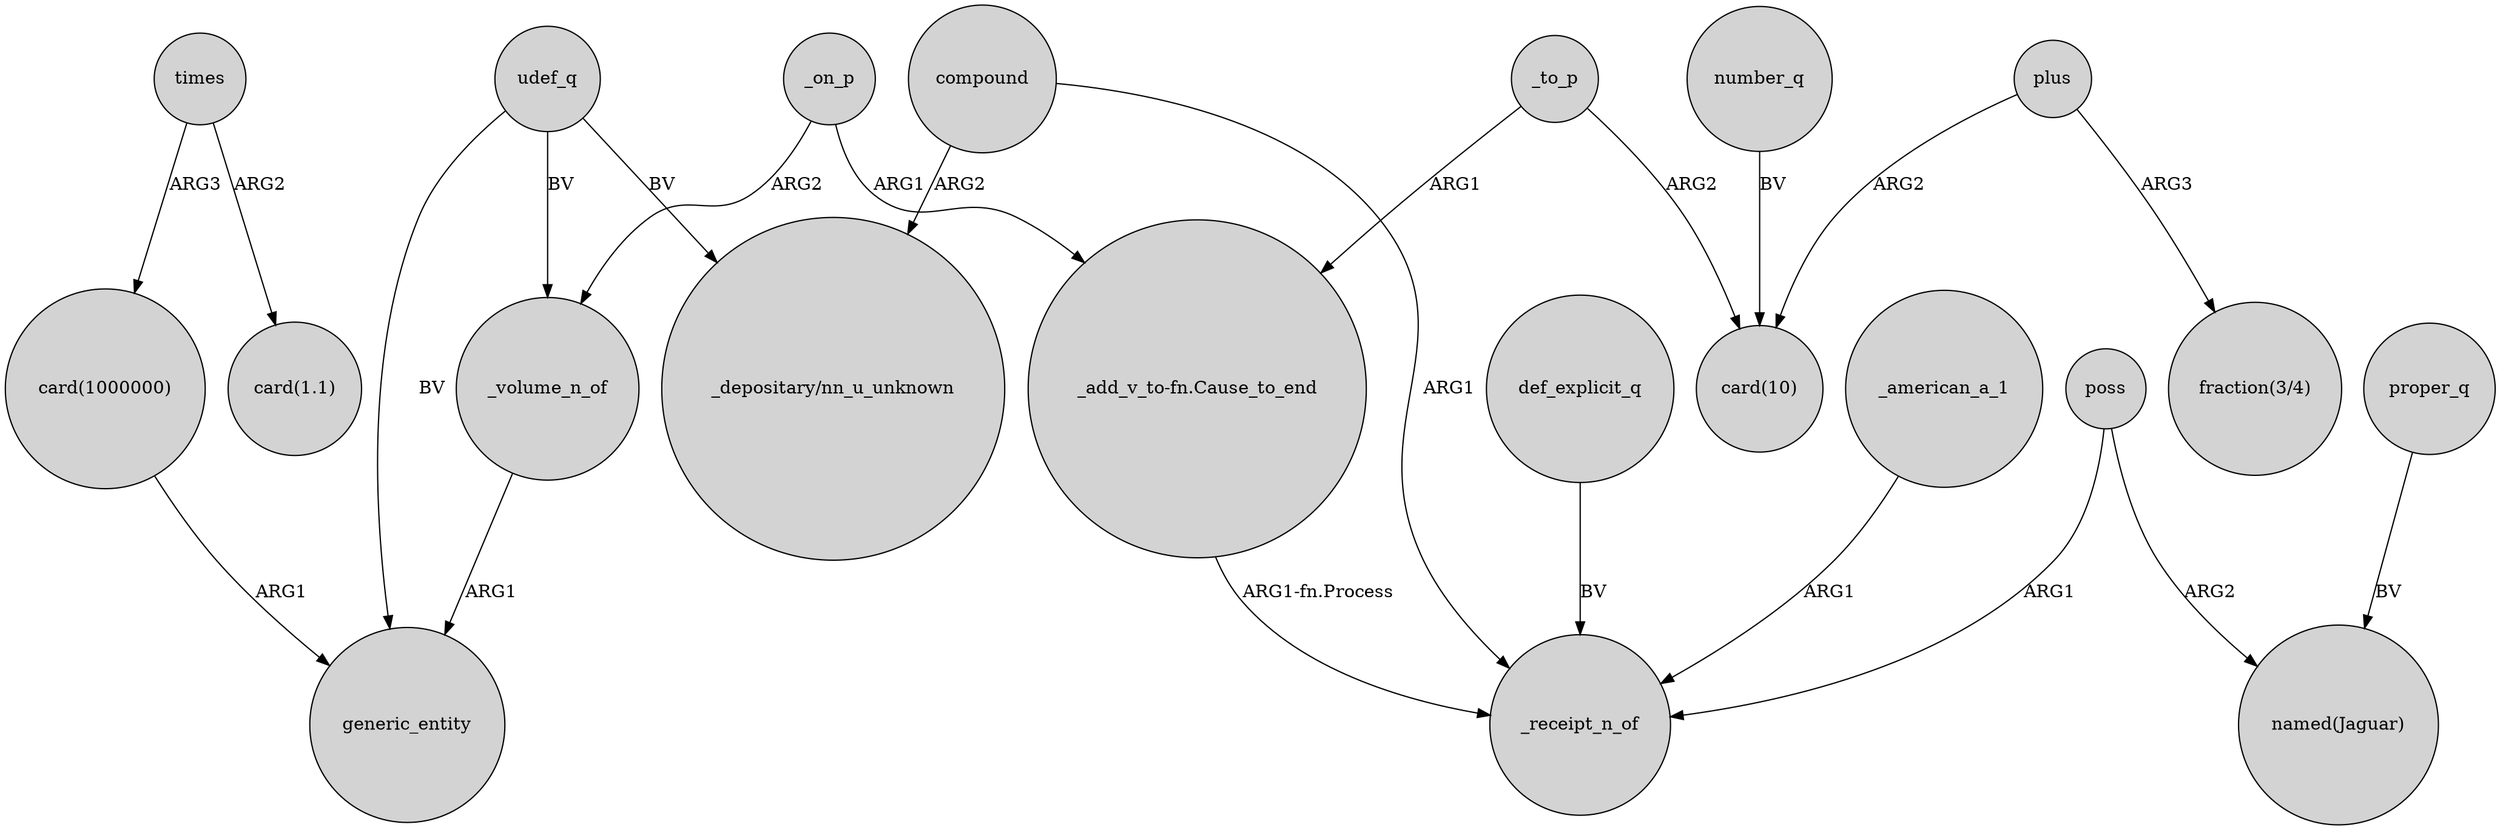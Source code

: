 digraph {
	node [shape=circle style=filled]
	udef_q -> "_depositary/nn_u_unknown" [label=BV]
	compound -> "_depositary/nn_u_unknown" [label=ARG2]
	times -> "card(1000000)" [label=ARG3]
	udef_q -> _volume_n_of [label=BV]
	udef_q -> generic_entity [label=BV]
	"card(1000000)" -> generic_entity [label=ARG1]
	compound -> _receipt_n_of [label=ARG1]
	times -> "card(1.1)" [label=ARG2]
	_to_p -> "_add_v_to-fn.Cause_to_end" [label=ARG1]
	_american_a_1 -> _receipt_n_of [label=ARG1]
	poss -> "named(Jaguar)" [label=ARG2]
	proper_q -> "named(Jaguar)" [label=BV]
	"_add_v_to-fn.Cause_to_end" -> _receipt_n_of [label="ARG1-fn.Process"]
	_on_p -> _volume_n_of [label=ARG2]
	number_q -> "card(10)" [label=BV]
	plus -> "fraction(3/4)" [label=ARG3]
	_on_p -> "_add_v_to-fn.Cause_to_end" [label=ARG1]
	def_explicit_q -> _receipt_n_of [label=BV]
	_to_p -> "card(10)" [label=ARG2]
	_volume_n_of -> generic_entity [label=ARG1]
	plus -> "card(10)" [label=ARG2]
	poss -> _receipt_n_of [label=ARG1]
}
